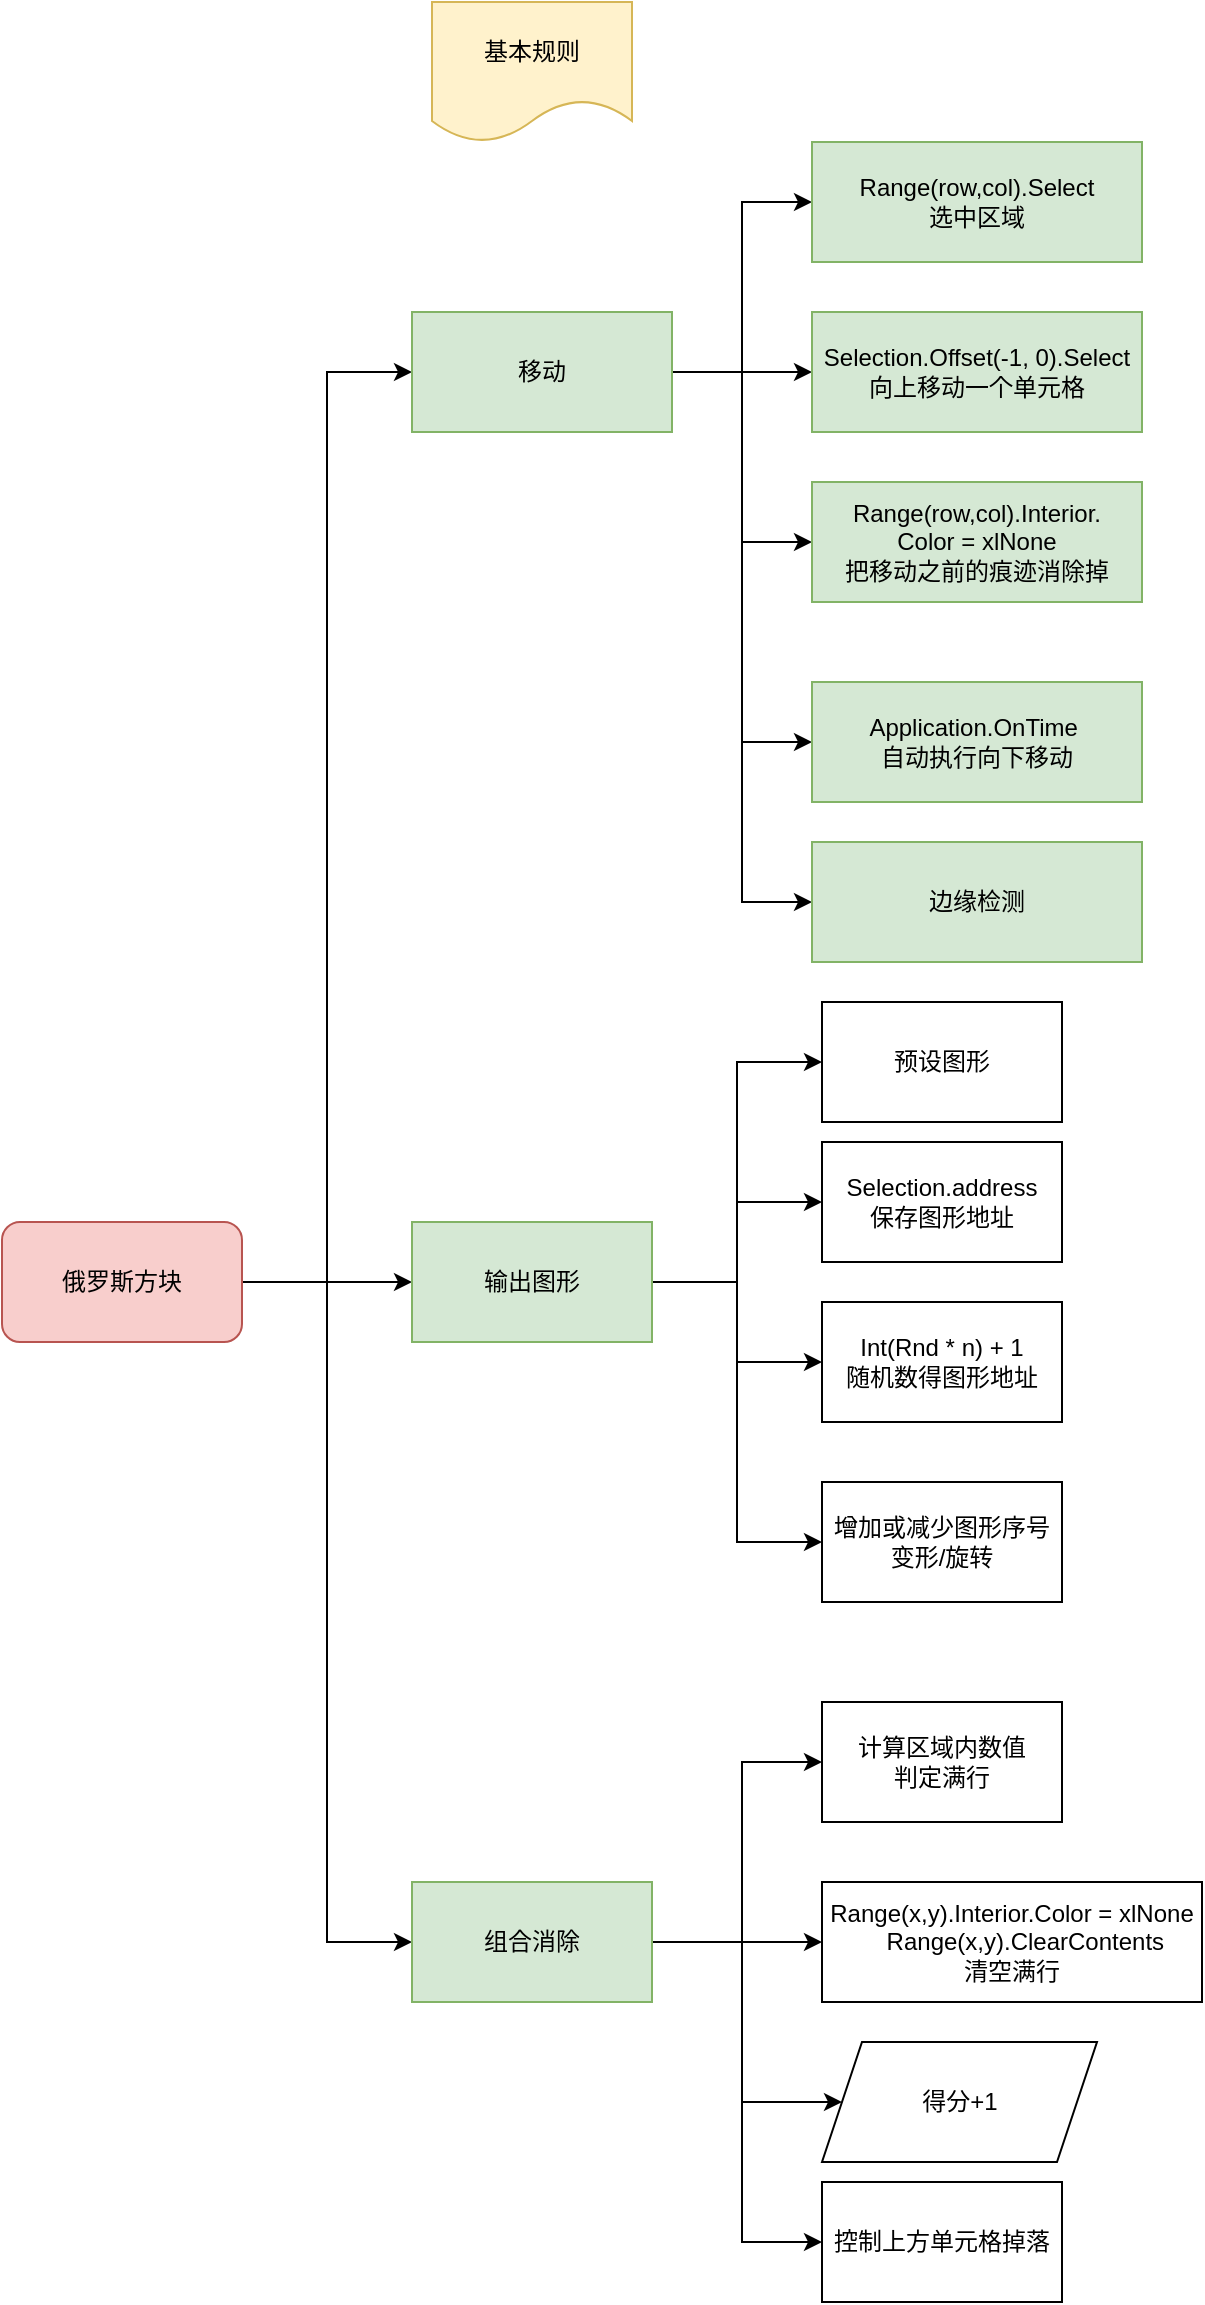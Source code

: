 <mxfile version="13.10.4" type="github">
  <diagram id="ONqUt38EhZFwzvi8UBoi" name="第 1 页">
    <mxGraphModel dx="726" dy="382" grid="1" gridSize="10" guides="1" tooltips="1" connect="1" arrows="1" fold="1" page="1" pageScale="1" pageWidth="827" pageHeight="1169" math="0" shadow="0">
      <root>
        <mxCell id="0" />
        <mxCell id="1" parent="0" />
        <mxCell id="4IJZA1oA-bMBYCNWUD9J-5" value="" style="edgeStyle=orthogonalEdgeStyle;rounded=0;orthogonalLoop=1;jettySize=auto;html=1;entryX=0;entryY=0.5;entryDx=0;entryDy=0;" edge="1" parent="1" source="4IJZA1oA-bMBYCNWUD9J-1" target="4IJZA1oA-bMBYCNWUD9J-6">
          <mxGeometry relative="1" as="geometry">
            <mxPoint x="225" y="655" as="targetPoint" />
          </mxGeometry>
        </mxCell>
        <mxCell id="4IJZA1oA-bMBYCNWUD9J-11" style="edgeStyle=orthogonalEdgeStyle;rounded=0;orthogonalLoop=1;jettySize=auto;html=1;entryX=0;entryY=0.5;entryDx=0;entryDy=0;" edge="1" parent="1" source="4IJZA1oA-bMBYCNWUD9J-1" target="4IJZA1oA-bMBYCNWUD9J-10">
          <mxGeometry relative="1" as="geometry" />
        </mxCell>
        <mxCell id="4IJZA1oA-bMBYCNWUD9J-22" style="edgeStyle=orthogonalEdgeStyle;rounded=0;orthogonalLoop=1;jettySize=auto;html=1;entryX=0;entryY=0.5;entryDx=0;entryDy=0;" edge="1" parent="1" source="4IJZA1oA-bMBYCNWUD9J-1" target="4IJZA1oA-bMBYCNWUD9J-21">
          <mxGeometry relative="1" as="geometry" />
        </mxCell>
        <mxCell id="4IJZA1oA-bMBYCNWUD9J-1" value="俄罗斯方块" style="rounded=1;whiteSpace=wrap;html=1;fillColor=#f8cecc;strokeColor=#b85450;" vertex="1" parent="1">
          <mxGeometry x="30" y="1010" width="120" height="60" as="geometry" />
        </mxCell>
        <mxCell id="4IJZA1oA-bMBYCNWUD9J-17" style="edgeStyle=orthogonalEdgeStyle;rounded=0;orthogonalLoop=1;jettySize=auto;html=1;entryX=0;entryY=0.5;entryDx=0;entryDy=0;" edge="1" parent="1" source="4IJZA1oA-bMBYCNWUD9J-6" target="4IJZA1oA-bMBYCNWUD9J-16">
          <mxGeometry relative="1" as="geometry" />
        </mxCell>
        <mxCell id="4IJZA1oA-bMBYCNWUD9J-19" style="edgeStyle=orthogonalEdgeStyle;rounded=0;orthogonalLoop=1;jettySize=auto;html=1;entryX=0;entryY=0.5;entryDx=0;entryDy=0;" edge="1" parent="1" source="4IJZA1oA-bMBYCNWUD9J-6" target="4IJZA1oA-bMBYCNWUD9J-18">
          <mxGeometry relative="1" as="geometry" />
        </mxCell>
        <mxCell id="4IJZA1oA-bMBYCNWUD9J-20" style="edgeStyle=orthogonalEdgeStyle;rounded=0;orthogonalLoop=1;jettySize=auto;html=1;entryX=0;entryY=0.5;entryDx=0;entryDy=0;" edge="1" parent="1" source="4IJZA1oA-bMBYCNWUD9J-6" target="4IJZA1oA-bMBYCNWUD9J-13">
          <mxGeometry relative="1" as="geometry" />
        </mxCell>
        <mxCell id="4IJZA1oA-bMBYCNWUD9J-23" style="edgeStyle=orthogonalEdgeStyle;rounded=0;orthogonalLoop=1;jettySize=auto;html=1;entryX=0;entryY=0.5;entryDx=0;entryDy=0;" edge="1" parent="1" source="4IJZA1oA-bMBYCNWUD9J-6" target="4IJZA1oA-bMBYCNWUD9J-24">
          <mxGeometry relative="1" as="geometry">
            <mxPoint x="400" y="770" as="targetPoint" />
          </mxGeometry>
        </mxCell>
        <mxCell id="4IJZA1oA-bMBYCNWUD9J-26" style="edgeStyle=orthogonalEdgeStyle;rounded=0;orthogonalLoop=1;jettySize=auto;html=1;entryX=0;entryY=0.5;entryDx=0;entryDy=0;" edge="1" parent="1" source="4IJZA1oA-bMBYCNWUD9J-6" target="4IJZA1oA-bMBYCNWUD9J-25">
          <mxGeometry relative="1" as="geometry" />
        </mxCell>
        <mxCell id="4IJZA1oA-bMBYCNWUD9J-6" value="移动" style="rounded=0;whiteSpace=wrap;html=1;fillColor=#d5e8d4;strokeColor=#82b366;" vertex="1" parent="1">
          <mxGeometry x="235" y="555" width="130" height="60" as="geometry" />
        </mxCell>
        <mxCell id="4IJZA1oA-bMBYCNWUD9J-39" style="edgeStyle=orthogonalEdgeStyle;rounded=0;orthogonalLoop=1;jettySize=auto;html=1;entryX=0;entryY=0.5;entryDx=0;entryDy=0;" edge="1" parent="1" source="4IJZA1oA-bMBYCNWUD9J-10" target="4IJZA1oA-bMBYCNWUD9J-35">
          <mxGeometry relative="1" as="geometry">
            <Array as="points">
              <mxPoint x="400" y="1370" />
              <mxPoint x="400" y="1280" />
            </Array>
          </mxGeometry>
        </mxCell>
        <mxCell id="4IJZA1oA-bMBYCNWUD9J-40" style="edgeStyle=orthogonalEdgeStyle;rounded=0;orthogonalLoop=1;jettySize=auto;html=1;entryX=0;entryY=0.5;entryDx=0;entryDy=0;" edge="1" parent="1" source="4IJZA1oA-bMBYCNWUD9J-10" target="4IJZA1oA-bMBYCNWUD9J-36">
          <mxGeometry relative="1" as="geometry" />
        </mxCell>
        <mxCell id="4IJZA1oA-bMBYCNWUD9J-41" style="edgeStyle=orthogonalEdgeStyle;rounded=0;orthogonalLoop=1;jettySize=auto;html=1;entryX=0;entryY=0.5;entryDx=0;entryDy=0;" edge="1" parent="1" source="4IJZA1oA-bMBYCNWUD9J-10" target="4IJZA1oA-bMBYCNWUD9J-37">
          <mxGeometry relative="1" as="geometry">
            <Array as="points">
              <mxPoint x="400" y="1370" />
              <mxPoint x="400" y="1520" />
            </Array>
          </mxGeometry>
        </mxCell>
        <mxCell id="4IJZA1oA-bMBYCNWUD9J-42" style="edgeStyle=orthogonalEdgeStyle;rounded=0;orthogonalLoop=1;jettySize=auto;html=1;entryX=0;entryY=0.5;entryDx=0;entryDy=0;" edge="1" parent="1" source="4IJZA1oA-bMBYCNWUD9J-10" target="4IJZA1oA-bMBYCNWUD9J-43">
          <mxGeometry relative="1" as="geometry">
            <mxPoint x="340" y="1500" as="targetPoint" />
            <Array as="points">
              <mxPoint x="400" y="1370" />
              <mxPoint x="400" y="1450" />
            </Array>
          </mxGeometry>
        </mxCell>
        <mxCell id="4IJZA1oA-bMBYCNWUD9J-10" value="组合消除" style="rounded=0;whiteSpace=wrap;html=1;fillColor=#d5e8d4;strokeColor=#82b366;" vertex="1" parent="1">
          <mxGeometry x="235" y="1340" width="120" height="60" as="geometry" />
        </mxCell>
        <mxCell id="4IJZA1oA-bMBYCNWUD9J-12" value="基本规则" style="shape=document;whiteSpace=wrap;html=1;boundedLbl=1;fillColor=#fff2cc;strokeColor=#d6b656;" vertex="1" parent="1">
          <mxGeometry x="245" y="400" width="100" height="70" as="geometry" />
        </mxCell>
        <mxCell id="4IJZA1oA-bMBYCNWUD9J-13" value="Range(row,col).Select&lt;br&gt;选中区域" style="whiteSpace=wrap;html=1;rounded=0;strokeColor=#82b366;fillColor=#d5e8d4;" vertex="1" parent="1">
          <mxGeometry x="435" y="470" width="165" height="60" as="geometry" />
        </mxCell>
        <mxCell id="4IJZA1oA-bMBYCNWUD9J-16" value="Selection.Offset(-1, 0).Select&lt;br&gt;向上移动一个单元格" style="rounded=0;whiteSpace=wrap;html=1;fillColor=#d5e8d4;strokeColor=#82b366;" vertex="1" parent="1">
          <mxGeometry x="435" y="555" width="165" height="60" as="geometry" />
        </mxCell>
        <mxCell id="4IJZA1oA-bMBYCNWUD9J-18" value="&lt;span&gt;Range(row,col).&lt;/span&gt;Interior.&lt;br&gt;Color = xlNone&lt;br&gt;把移动之前的痕迹消除掉" style="rounded=0;whiteSpace=wrap;html=1;fillColor=#d5e8d4;strokeColor=#82b366;" vertex="1" parent="1">
          <mxGeometry x="435" y="640" width="165" height="60" as="geometry" />
        </mxCell>
        <mxCell id="4IJZA1oA-bMBYCNWUD9J-27" style="edgeStyle=orthogonalEdgeStyle;rounded=0;orthogonalLoop=1;jettySize=auto;html=1;entryX=0;entryY=0.5;entryDx=0;entryDy=0;" edge="1" parent="1" source="4IJZA1oA-bMBYCNWUD9J-21" target="4IJZA1oA-bMBYCNWUD9J-28">
          <mxGeometry relative="1" as="geometry">
            <mxPoint x="400" y="930" as="targetPoint" />
          </mxGeometry>
        </mxCell>
        <mxCell id="4IJZA1oA-bMBYCNWUD9J-31" style="edgeStyle=orthogonalEdgeStyle;rounded=0;orthogonalLoop=1;jettySize=auto;html=1;entryX=0;entryY=0.5;entryDx=0;entryDy=0;" edge="1" parent="1" source="4IJZA1oA-bMBYCNWUD9J-21" target="4IJZA1oA-bMBYCNWUD9J-29">
          <mxGeometry relative="1" as="geometry" />
        </mxCell>
        <mxCell id="4IJZA1oA-bMBYCNWUD9J-32" style="edgeStyle=orthogonalEdgeStyle;rounded=0;orthogonalLoop=1;jettySize=auto;html=1;entryX=0;entryY=0.5;entryDx=0;entryDy=0;" edge="1" parent="1" source="4IJZA1oA-bMBYCNWUD9J-21" target="4IJZA1oA-bMBYCNWUD9J-30">
          <mxGeometry relative="1" as="geometry" />
        </mxCell>
        <mxCell id="4IJZA1oA-bMBYCNWUD9J-33" style="edgeStyle=orthogonalEdgeStyle;rounded=0;orthogonalLoop=1;jettySize=auto;html=1;entryX=0;entryY=0.5;entryDx=0;entryDy=0;" edge="1" parent="1" source="4IJZA1oA-bMBYCNWUD9J-21" target="4IJZA1oA-bMBYCNWUD9J-34">
          <mxGeometry relative="1" as="geometry">
            <mxPoint x="370" y="1170" as="targetPoint" />
          </mxGeometry>
        </mxCell>
        <mxCell id="4IJZA1oA-bMBYCNWUD9J-21" value="输出图形" style="rounded=0;whiteSpace=wrap;html=1;fillColor=#d5e8d4;strokeColor=#82b366;" vertex="1" parent="1">
          <mxGeometry x="235" y="1010" width="120" height="60" as="geometry" />
        </mxCell>
        <mxCell id="4IJZA1oA-bMBYCNWUD9J-24" value="Application.OnTime&amp;nbsp;&lt;br&gt;自动执行向下移动" style="rounded=0;whiteSpace=wrap;html=1;fillColor=#d5e8d4;strokeColor=#82b366;" vertex="1" parent="1">
          <mxGeometry x="435" y="740" width="165" height="60" as="geometry" />
        </mxCell>
        <mxCell id="4IJZA1oA-bMBYCNWUD9J-25" value="边缘检测" style="rounded=0;whiteSpace=wrap;html=1;fillColor=#d5e8d4;strokeColor=#82b366;" vertex="1" parent="1">
          <mxGeometry x="435" y="820" width="165" height="60" as="geometry" />
        </mxCell>
        <mxCell id="4IJZA1oA-bMBYCNWUD9J-28" value="预设图形" style="rounded=0;whiteSpace=wrap;html=1;" vertex="1" parent="1">
          <mxGeometry x="440" y="900" width="120" height="60" as="geometry" />
        </mxCell>
        <mxCell id="4IJZA1oA-bMBYCNWUD9J-29" value="Selection.address&lt;br&gt;保存图形地址" style="rounded=0;whiteSpace=wrap;html=1;" vertex="1" parent="1">
          <mxGeometry x="440" y="970" width="120" height="60" as="geometry" />
        </mxCell>
        <mxCell id="4IJZA1oA-bMBYCNWUD9J-30" value="Int(Rnd * n) + 1&lt;br&gt;随机数得图形地址" style="rounded=0;whiteSpace=wrap;html=1;" vertex="1" parent="1">
          <mxGeometry x="440" y="1050" width="120" height="60" as="geometry" />
        </mxCell>
        <mxCell id="4IJZA1oA-bMBYCNWUD9J-34" value="增加或减少图形序号&lt;br&gt;变形/旋转" style="rounded=0;whiteSpace=wrap;html=1;" vertex="1" parent="1">
          <mxGeometry x="440" y="1140" width="120" height="60" as="geometry" />
        </mxCell>
        <mxCell id="4IJZA1oA-bMBYCNWUD9J-35" value="计算区域内数值&lt;br&gt;判定满行" style="rounded=0;whiteSpace=wrap;html=1;" vertex="1" parent="1">
          <mxGeometry x="440" y="1250" width="120" height="60" as="geometry" />
        </mxCell>
        <mxCell id="4IJZA1oA-bMBYCNWUD9J-36" value="&lt;div&gt;Range(x,y).Interior.Color = xlNone&lt;/div&gt;&lt;div&gt;&amp;nbsp; &amp;nbsp; Range(x,y).ClearContents&lt;/div&gt;清空满行" style="rounded=0;whiteSpace=wrap;html=1;" vertex="1" parent="1">
          <mxGeometry x="440" y="1340" width="190" height="60" as="geometry" />
        </mxCell>
        <mxCell id="4IJZA1oA-bMBYCNWUD9J-37" value="控制上方单元格掉落" style="rounded=0;whiteSpace=wrap;html=1;" vertex="1" parent="1">
          <mxGeometry x="440" y="1490" width="120" height="60" as="geometry" />
        </mxCell>
        <mxCell id="4IJZA1oA-bMBYCNWUD9J-43" value="得分+1" style="shape=parallelogram;perimeter=parallelogramPerimeter;whiteSpace=wrap;html=1;fixedSize=1;" vertex="1" parent="1">
          <mxGeometry x="440" y="1420" width="137.5" height="60" as="geometry" />
        </mxCell>
      </root>
    </mxGraphModel>
  </diagram>
</mxfile>
